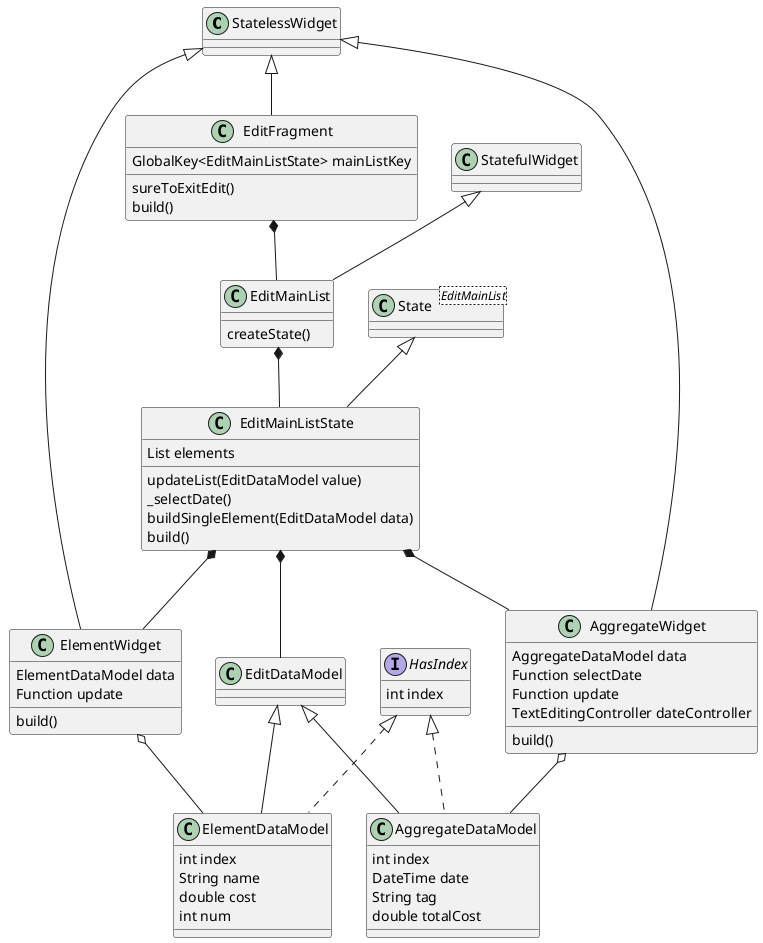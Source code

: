 @startuml
'https://plantuml.com/class-diagram

class StatelessWidget
class StatefulWidget

class State<EditMainList>

class EditFragment {
    GlobalKey<EditMainListState> mainListKey
    sureToExitEdit()
    build()
}

StatelessWidget <|-- EditFragment

class EditMainList {
    createState()
}
StatefulWidget <|-- EditMainList

class EditMainListState {
    List elements
    updateList(EditDataModel value)
    _selectDate()
    buildSingleElement(EditDataModel data)
    build()
}

State <|-- EditMainListState

class AggregateWidget {
    AggregateDataModel data
    Function selectDate
    Function update
    TextEditingController dateController
    build()
}

StatelessWidget <|-- AggregateWidget

class ElementWidget {
    ElementDataModel data
    Function update
    build()
}

StatelessWidget <|-- ElementWidget

EditFragment *-- EditMainList
EditMainList *-- EditMainListState

class EditDataModel

interface HasIndex {
    int index
}

class AggregateDataModel {
    int index
    DateTime date
    String tag
    double totalCost
}

EditDataModel <|-- AggregateDataModel
HasIndex <|.. AggregateDataModel

class ElementDataModel {
    int index
    String name
    double cost
    int num
}

EditDataModel <|-- ElementDataModel
HasIndex <|.. ElementDataModel

EditMainListState *-- EditDataModel
EditMainListState *-- AggregateWidget
EditMainListState *-- ElementWidget
AggregateWidget o-- AggregateDataModel
ElementWidget o-- ElementDataModel

@enduml